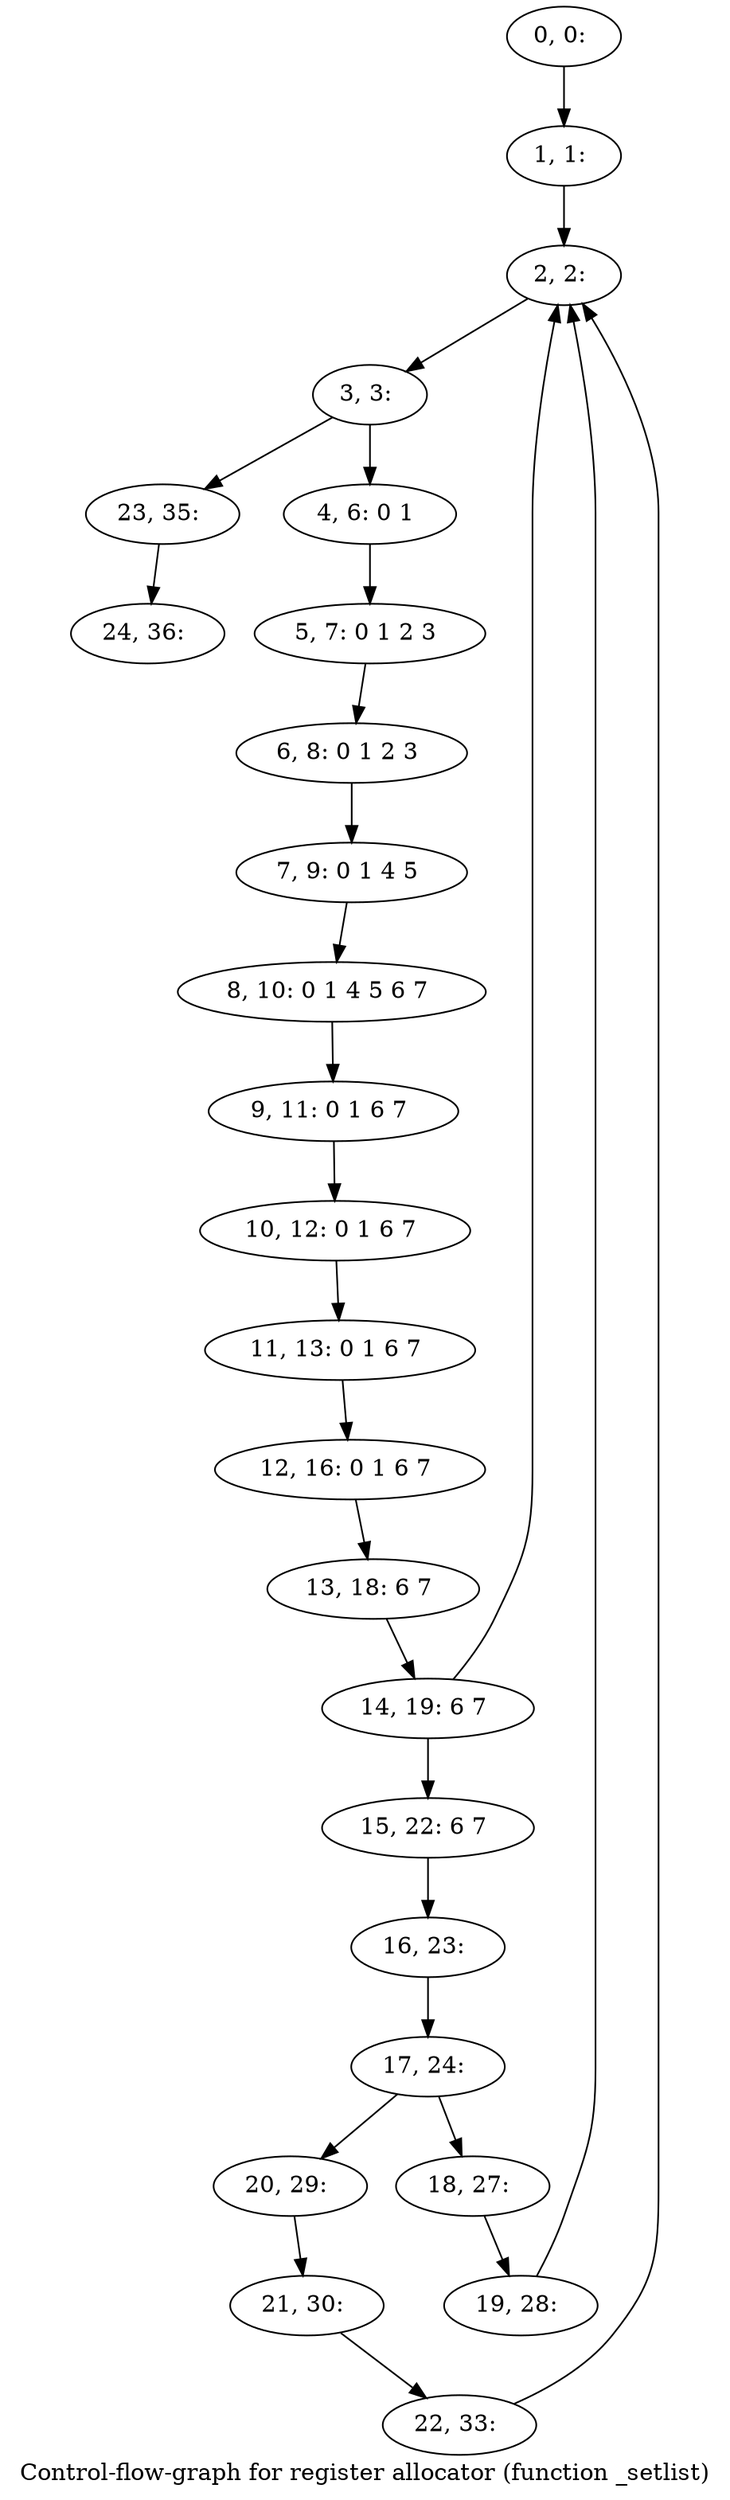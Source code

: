 digraph G {
graph [label="Control-flow-graph for register allocator (function _setlist)"]
0[label="0, 0: "];
1[label="1, 1: "];
2[label="2, 2: "];
3[label="3, 3: "];
4[label="4, 6: 0 1 "];
5[label="5, 7: 0 1 2 3 "];
6[label="6, 8: 0 1 2 3 "];
7[label="7, 9: 0 1 4 5 "];
8[label="8, 10: 0 1 4 5 6 7 "];
9[label="9, 11: 0 1 6 7 "];
10[label="10, 12: 0 1 6 7 "];
11[label="11, 13: 0 1 6 7 "];
12[label="12, 16: 0 1 6 7 "];
13[label="13, 18: 6 7 "];
14[label="14, 19: 6 7 "];
15[label="15, 22: 6 7 "];
16[label="16, 23: "];
17[label="17, 24: "];
18[label="18, 27: "];
19[label="19, 28: "];
20[label="20, 29: "];
21[label="21, 30: "];
22[label="22, 33: "];
23[label="23, 35: "];
24[label="24, 36: "];
0->1 ;
1->2 ;
2->3 ;
3->4 ;
3->23 ;
4->5 ;
5->6 ;
6->7 ;
7->8 ;
8->9 ;
9->10 ;
10->11 ;
11->12 ;
12->13 ;
13->14 ;
14->15 ;
14->2 ;
15->16 ;
16->17 ;
17->18 ;
17->20 ;
18->19 ;
19->2 ;
20->21 ;
21->22 ;
22->2 ;
23->24 ;
}
